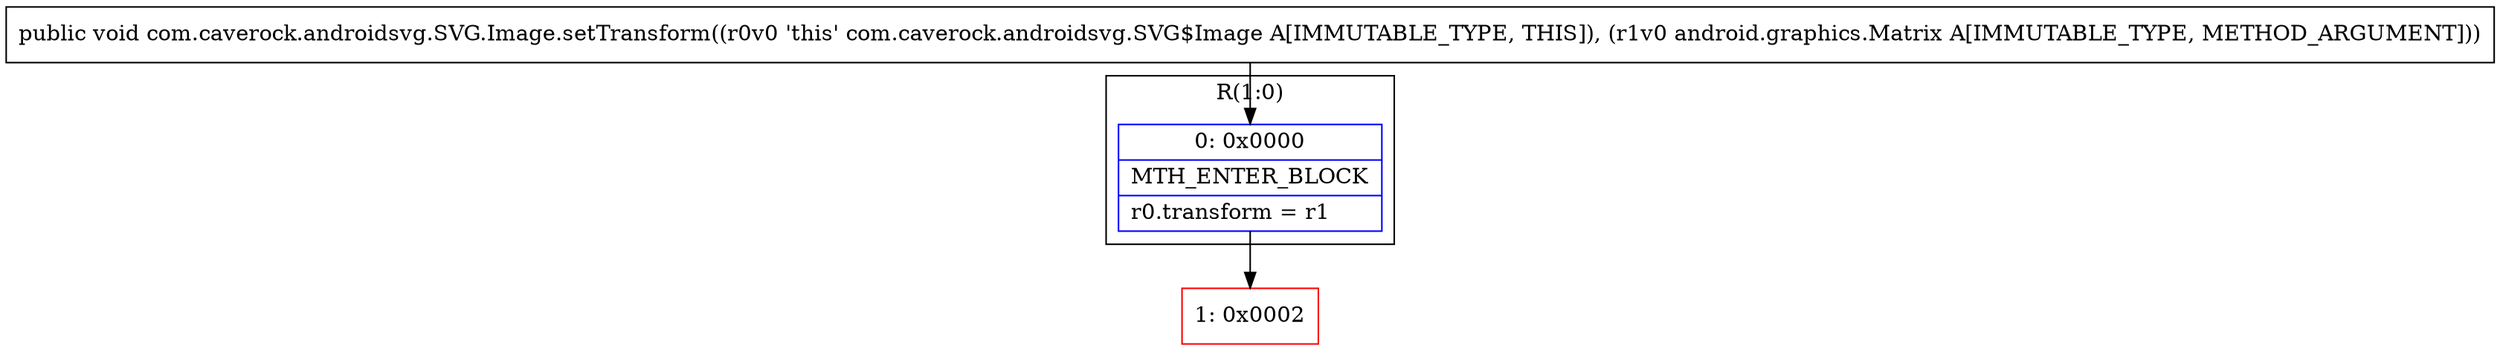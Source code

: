 digraph "CFG forcom.caverock.androidsvg.SVG.Image.setTransform(Landroid\/graphics\/Matrix;)V" {
subgraph cluster_Region_1252958649 {
label = "R(1:0)";
node [shape=record,color=blue];
Node_0 [shape=record,label="{0\:\ 0x0000|MTH_ENTER_BLOCK\l|r0.transform = r1\l}"];
}
Node_1 [shape=record,color=red,label="{1\:\ 0x0002}"];
MethodNode[shape=record,label="{public void com.caverock.androidsvg.SVG.Image.setTransform((r0v0 'this' com.caverock.androidsvg.SVG$Image A[IMMUTABLE_TYPE, THIS]), (r1v0 android.graphics.Matrix A[IMMUTABLE_TYPE, METHOD_ARGUMENT])) }"];
MethodNode -> Node_0;
Node_0 -> Node_1;
}

